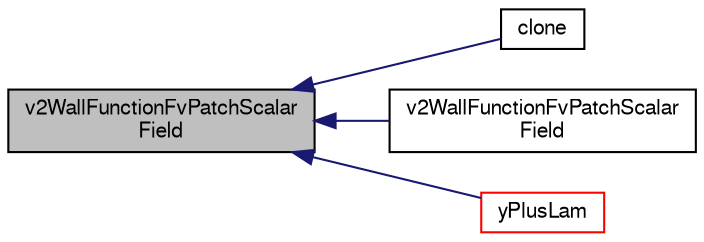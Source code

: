 digraph "v2WallFunctionFvPatchScalarField"
{
  bgcolor="transparent";
  edge [fontname="FreeSans",fontsize="10",labelfontname="FreeSans",labelfontsize="10"];
  node [fontname="FreeSans",fontsize="10",shape=record];
  rankdir="LR";
  Node48 [label="v2WallFunctionFvPatchScalar\lField",height=0.2,width=0.4,color="black", fillcolor="grey75", style="filled", fontcolor="black"];
  Node48 -> Node49 [dir="back",color="midnightblue",fontsize="10",style="solid",fontname="FreeSans"];
  Node49 [label="clone",height=0.2,width=0.4,color="black",URL="$a30730.html#abeb5f251f04d334f7f18704c9227d8aa",tooltip="Construct and return a clone. "];
  Node48 -> Node50 [dir="back",color="midnightblue",fontsize="10",style="solid",fontname="FreeSans"];
  Node50 [label="v2WallFunctionFvPatchScalar\lField",height=0.2,width=0.4,color="black",URL="$a30730.html#adec11eb18ff5397505dde8c031e0f4b9",tooltip="Construct by mapping given v2WallFunctionFvPatchScalarField. "];
  Node48 -> Node51 [dir="back",color="midnightblue",fontsize="10",style="solid",fontname="FreeSans"];
  Node51 [label="yPlusLam",height=0.2,width=0.4,color="red",URL="$a30730.html#a072d8e2a21c590817bcbc52017a42a4a",tooltip="Calculate the Y+ at the edge of the laminar sublayer. "];
}
